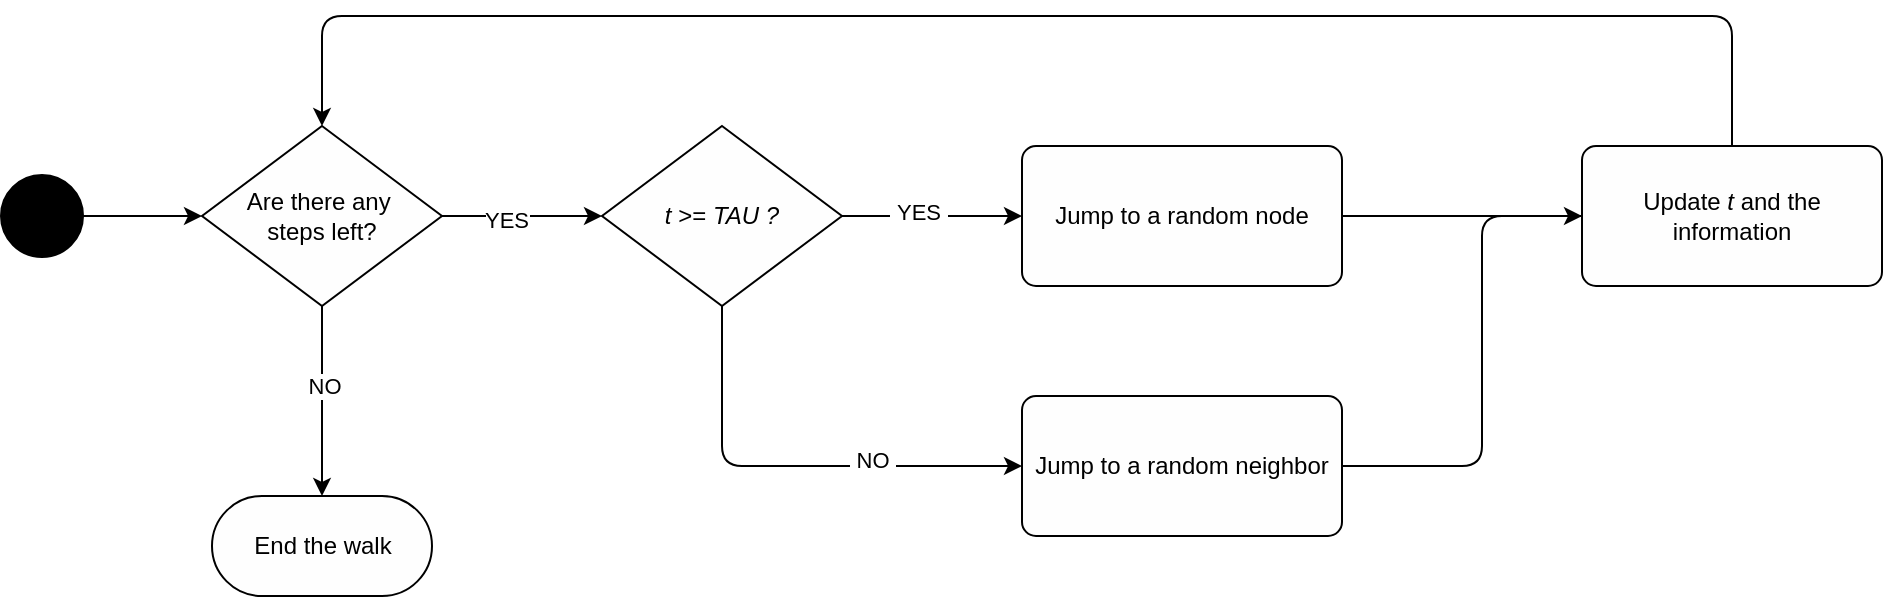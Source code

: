 <mxfile>
    <diagram id="n83cxHySdhMXGZ4N6J0E" name="Page-1">
        <mxGraphModel dx="1047" dy="439" grid="0" gridSize="10" guides="1" tooltips="1" connect="1" arrows="1" fold="1" page="1" pageScale="1" pageWidth="5000" pageHeight="5000" math="0" shadow="0">
            <root>
                <mxCell id="0"/>
                <mxCell id="1" parent="0"/>
                <mxCell id="9" style="edgeStyle=none;html=1;exitX=1;exitY=0.5;exitDx=0;exitDy=0;exitPerimeter=0;entryX=0;entryY=0.5;entryDx=0;entryDy=0;entryPerimeter=0;" edge="1" parent="1" source="2" target="3">
                    <mxGeometry relative="1" as="geometry"/>
                </mxCell>
                <mxCell id="2" value="" style="strokeWidth=2;html=1;shape=mxgraph.flowchart.start_2;whiteSpace=wrap;fillColor=#000000;strokeColor=#000000;" vertex="1" parent="1">
                    <mxGeometry x="360" y="200" width="40" height="40" as="geometry"/>
                </mxCell>
                <mxCell id="10" style="edgeStyle=none;html=1;entryX=0;entryY=0.5;entryDx=0;entryDy=0;entryPerimeter=0;" edge="1" parent="1" source="3" target="4">
                    <mxGeometry relative="1" as="geometry"/>
                </mxCell>
                <mxCell id="11" value="YES" style="edgeLabel;html=1;align=center;verticalAlign=middle;resizable=0;points=[];" vertex="1" connectable="0" parent="10">
                    <mxGeometry x="-0.212" y="-2" relative="1" as="geometry">
                        <mxPoint as="offset"/>
                    </mxGeometry>
                </mxCell>
                <mxCell id="12" style="edgeStyle=none;html=1;entryX=0.5;entryY=0.5;entryDx=0;entryDy=-25;entryPerimeter=0;" edge="1" parent="1" source="3" target="8">
                    <mxGeometry relative="1" as="geometry"/>
                </mxCell>
                <mxCell id="13" value="NO" style="edgeLabel;html=1;align=center;verticalAlign=middle;resizable=0;points=[];" vertex="1" connectable="0" parent="12">
                    <mxGeometry x="-0.162" y="1" relative="1" as="geometry">
                        <mxPoint as="offset"/>
                    </mxGeometry>
                </mxCell>
                <mxCell id="3" value="Are there any&amp;nbsp;&lt;br&gt;steps left?" style="strokeWidth=1;html=1;shape=mxgraph.flowchart.decision;whiteSpace=wrap;strokeColor=default;fillColor=#fefefe;" vertex="1" parent="1">
                    <mxGeometry x="460" y="175" width="120" height="90" as="geometry"/>
                </mxCell>
                <mxCell id="14" style="edgeStyle=none;html=1;entryX=0;entryY=0.5;entryDx=0;entryDy=0;" edge="1" parent="1" source="4" target="5">
                    <mxGeometry relative="1" as="geometry"/>
                </mxCell>
                <mxCell id="16" value="&amp;nbsp;YES&amp;nbsp;" style="edgeLabel;html=1;align=center;verticalAlign=middle;resizable=0;points=[];" vertex="1" connectable="0" parent="14">
                    <mxGeometry x="-0.172" y="2" relative="1" as="geometry">
                        <mxPoint as="offset"/>
                    </mxGeometry>
                </mxCell>
                <mxCell id="15" style="edgeStyle=none;html=1;entryX=0;entryY=0.5;entryDx=0;entryDy=0;exitX=0.5;exitY=1;exitDx=0;exitDy=0;exitPerimeter=0;" edge="1" parent="1">
                    <mxGeometry relative="1" as="geometry">
                        <mxPoint x="720" y="265" as="sourcePoint"/>
                        <mxPoint x="870" y="345" as="targetPoint"/>
                        <Array as="points">
                            <mxPoint x="720" y="345"/>
                        </Array>
                    </mxGeometry>
                </mxCell>
                <mxCell id="17" value="&amp;nbsp;NO&amp;nbsp;" style="edgeLabel;html=1;align=center;verticalAlign=middle;resizable=0;points=[];" vertex="1" connectable="0" parent="15">
                    <mxGeometry x="0.357" y="3" relative="1" as="geometry">
                        <mxPoint x="-1" as="offset"/>
                    </mxGeometry>
                </mxCell>
                <mxCell id="4" value="&lt;i&gt;t&lt;/i&gt; &amp;gt;= &lt;i&gt;TAU ?&lt;/i&gt;" style="strokeWidth=1;html=1;shape=mxgraph.flowchart.decision;whiteSpace=wrap;strokeColor=default;fillColor=#fefefe;" vertex="1" parent="1">
                    <mxGeometry x="660" y="175" width="120" height="90" as="geometry"/>
                </mxCell>
                <mxCell id="18" style="edgeStyle=none;html=1;entryX=0;entryY=0.5;entryDx=0;entryDy=0;" edge="1" parent="1" source="5" target="7">
                    <mxGeometry relative="1" as="geometry"/>
                </mxCell>
                <mxCell id="5" value="Jump to a random node" style="rounded=1;whiteSpace=wrap;html=1;absoluteArcSize=1;arcSize=14;strokeWidth=1;strokeColor=default;fillColor=#fefefe;" vertex="1" parent="1">
                    <mxGeometry x="870" y="185" width="160" height="70" as="geometry"/>
                </mxCell>
                <mxCell id="19" style="edgeStyle=none;html=1;" edge="1" parent="1" source="6">
                    <mxGeometry relative="1" as="geometry">
                        <mxPoint x="1260" y="220" as="targetPoint"/>
                        <Array as="points">
                            <mxPoint x="1100" y="345"/>
                            <mxPoint x="1100" y="220"/>
                        </Array>
                    </mxGeometry>
                </mxCell>
                <mxCell id="6" value="Jump to a random neighbor" style="rounded=1;whiteSpace=wrap;html=1;absoluteArcSize=1;arcSize=14;strokeWidth=1;strokeColor=default;fillColor=#fefefe;" vertex="1" parent="1">
                    <mxGeometry x="870" y="310" width="160" height="70" as="geometry"/>
                </mxCell>
                <mxCell id="20" style="edgeStyle=none;html=1;entryX=0.5;entryY=0;entryDx=0;entryDy=0;entryPerimeter=0;" edge="1" parent="1" source="7" target="3">
                    <mxGeometry relative="1" as="geometry">
                        <Array as="points">
                            <mxPoint x="1225" y="120"/>
                            <mxPoint x="520" y="120"/>
                        </Array>
                    </mxGeometry>
                </mxCell>
                <mxCell id="7" value="Update &lt;i&gt;t&lt;/i&gt; and the information" style="rounded=1;whiteSpace=wrap;html=1;absoluteArcSize=1;arcSize=14;strokeWidth=1;strokeColor=default;fillColor=#fefefe;" vertex="1" parent="1">
                    <mxGeometry x="1150" y="185" width="150" height="70" as="geometry"/>
                </mxCell>
                <mxCell id="8" value="End the walk" style="html=1;dashed=0;whitespace=wrap;shape=mxgraph.dfd.start;strokeColor=default;strokeWidth=1;fillColor=#fefefe;" vertex="1" parent="1">
                    <mxGeometry x="465" y="360" width="110" height="50" as="geometry"/>
                </mxCell>
            </root>
        </mxGraphModel>
    </diagram>
</mxfile>